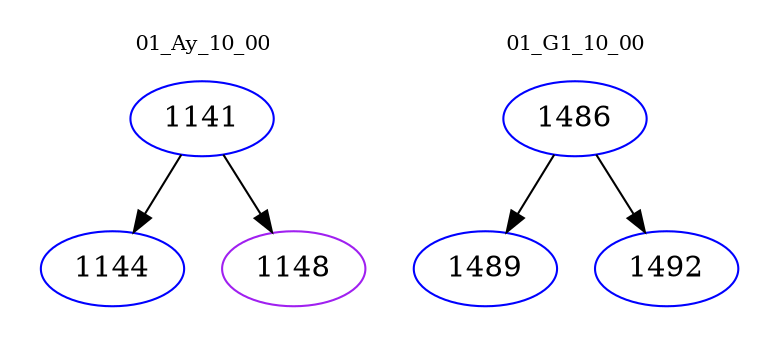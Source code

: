 digraph{
subgraph cluster_0 {
color = white
label = "01_Ay_10_00";
fontsize=10;
T0_1141 [label="1141", color="blue"]
T0_1141 -> T0_1144 [color="black"]
T0_1144 [label="1144", color="blue"]
T0_1141 -> T0_1148 [color="black"]
T0_1148 [label="1148", color="purple"]
}
subgraph cluster_1 {
color = white
label = "01_G1_10_00";
fontsize=10;
T1_1486 [label="1486", color="blue"]
T1_1486 -> T1_1489 [color="black"]
T1_1489 [label="1489", color="blue"]
T1_1486 -> T1_1492 [color="black"]
T1_1492 [label="1492", color="blue"]
}
}
